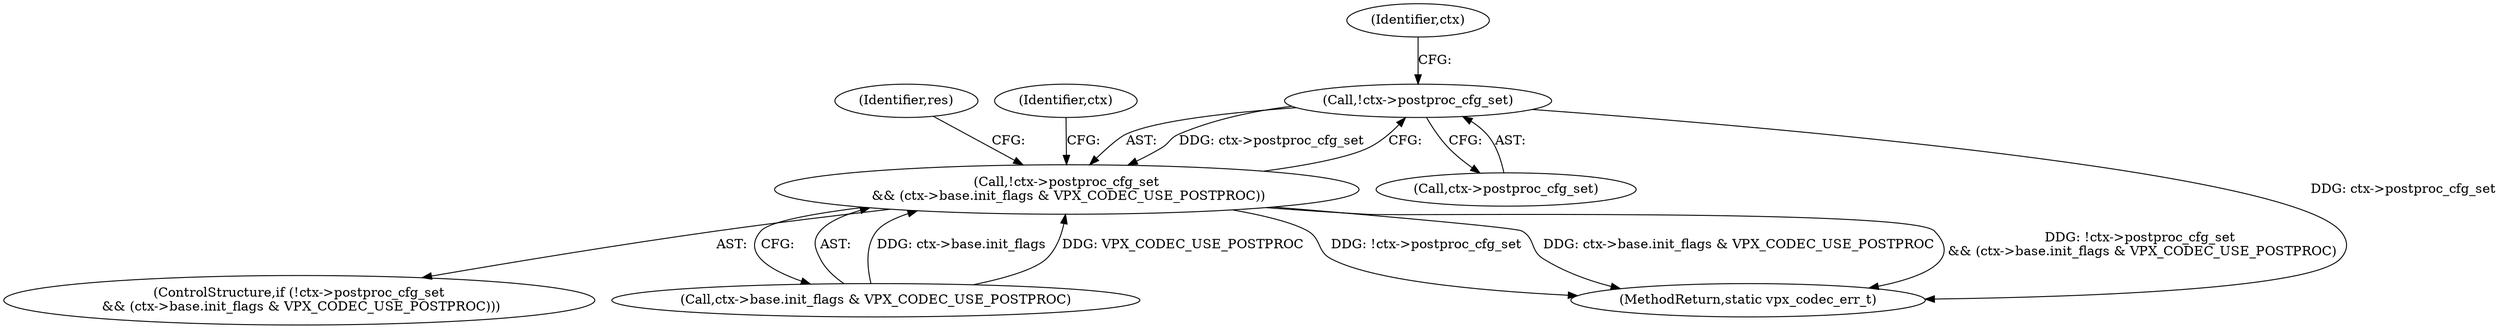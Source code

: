 digraph "0_Android_063be1485e0099bc81ace3a08b0ec9186dcad693@pointer" {
"1000309" [label="(Call,!ctx->postproc_cfg_set)"];
"1000308" [label="(Call,!ctx->postproc_cfg_set\n && (ctx->base.init_flags & VPX_CODEC_USE_POSTPROC))"];
"1000347" [label="(Identifier,res)"];
"1000313" [label="(Call,ctx->base.init_flags & VPX_CODEC_USE_POSTPROC)"];
"1000316" [label="(Identifier,ctx)"];
"1000310" [label="(Call,ctx->postproc_cfg_set)"];
"1000308" [label="(Call,!ctx->postproc_cfg_set\n && (ctx->base.init_flags & VPX_CODEC_USE_POSTPROC))"];
"1000307" [label="(ControlStructure,if (!ctx->postproc_cfg_set\n && (ctx->base.init_flags & VPX_CODEC_USE_POSTPROC)))"];
"1000738" [label="(MethodReturn,static vpx_codec_err_t)"];
"1000324" [label="(Identifier,ctx)"];
"1000309" [label="(Call,!ctx->postproc_cfg_set)"];
"1000309" -> "1000308"  [label="AST: "];
"1000309" -> "1000310"  [label="CFG: "];
"1000310" -> "1000309"  [label="AST: "];
"1000316" -> "1000309"  [label="CFG: "];
"1000308" -> "1000309"  [label="CFG: "];
"1000309" -> "1000738"  [label="DDG: ctx->postproc_cfg_set"];
"1000309" -> "1000308"  [label="DDG: ctx->postproc_cfg_set"];
"1000308" -> "1000307"  [label="AST: "];
"1000308" -> "1000313"  [label="CFG: "];
"1000313" -> "1000308"  [label="AST: "];
"1000324" -> "1000308"  [label="CFG: "];
"1000347" -> "1000308"  [label="CFG: "];
"1000308" -> "1000738"  [label="DDG: !ctx->postproc_cfg_set"];
"1000308" -> "1000738"  [label="DDG: ctx->base.init_flags & VPX_CODEC_USE_POSTPROC"];
"1000308" -> "1000738"  [label="DDG: !ctx->postproc_cfg_set\n && (ctx->base.init_flags & VPX_CODEC_USE_POSTPROC)"];
"1000313" -> "1000308"  [label="DDG: ctx->base.init_flags"];
"1000313" -> "1000308"  [label="DDG: VPX_CODEC_USE_POSTPROC"];
}
